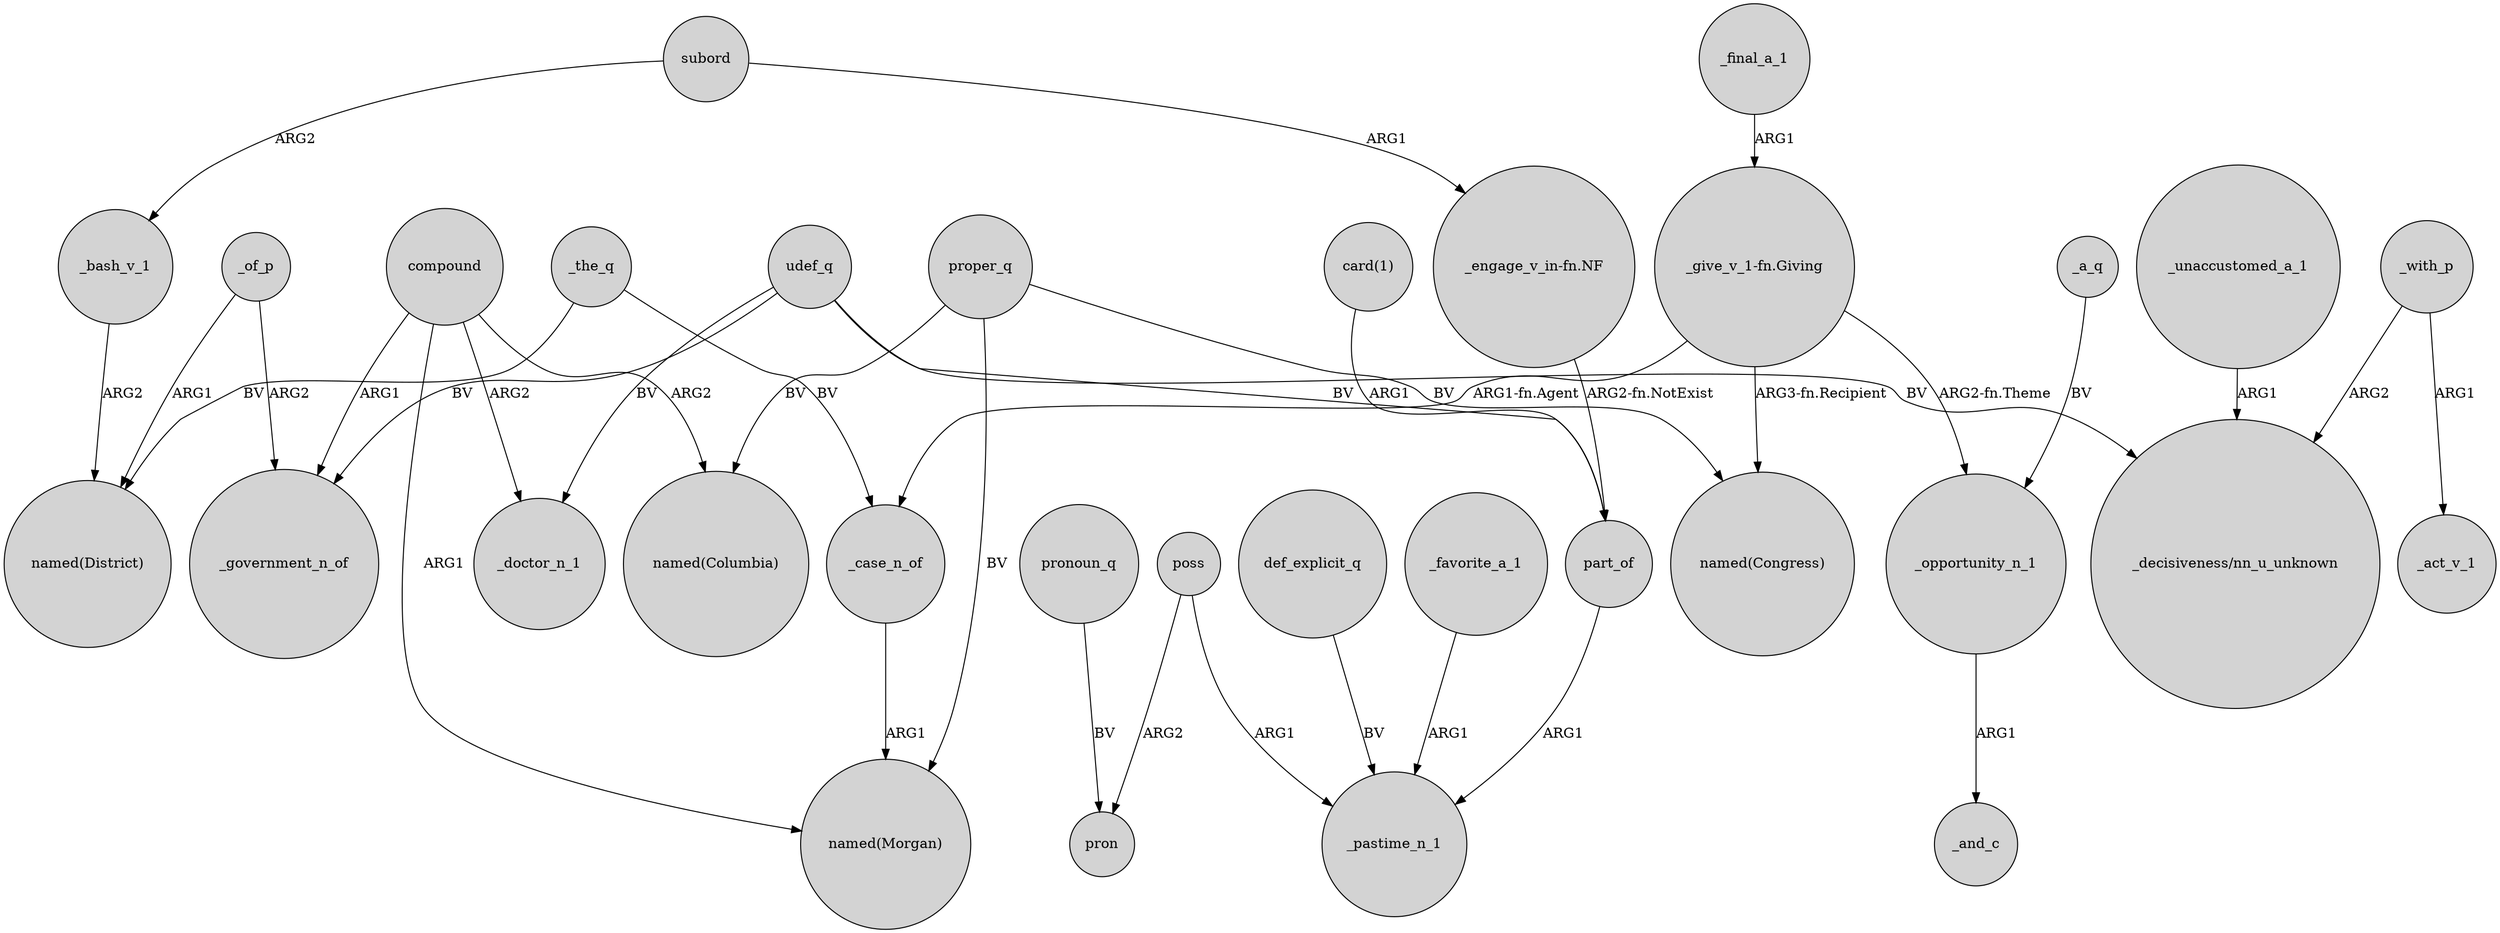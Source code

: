 digraph {
	node [shape=circle style=filled]
	_of_p -> _government_n_of [label=ARG2]
	_the_q -> "named(District)" [label=BV]
	compound -> _doctor_n_1 [label=ARG2]
	udef_q -> part_of [label=BV]
	poss -> pron [label=ARG2]
	compound -> _government_n_of [label=ARG1]
	udef_q -> _government_n_of [label=BV]
	udef_q -> "_decisiveness/nn_u_unknown" [label=BV]
	_the_q -> _case_n_of [label=BV]
	_bash_v_1 -> "named(District)" [label=ARG2]
	proper_q -> "named(Morgan)" [label=BV]
	_opportunity_n_1 -> _and_c [label=ARG1]
	_with_p -> "_decisiveness/nn_u_unknown" [label=ARG2]
	udef_q -> _doctor_n_1 [label=BV]
	part_of -> _pastime_n_1 [label=ARG1]
	proper_q -> "named(Congress)" [label=BV]
	proper_q -> "named(Columbia)" [label=BV]
	pronoun_q -> pron [label=BV]
	"_give_v_1-fn.Giving" -> "named(Congress)" [label="ARG3-fn.Recipient"]
	"_give_v_1-fn.Giving" -> _opportunity_n_1 [label="ARG2-fn.Theme"]
	compound -> "named(Columbia)" [label=ARG2]
	_of_p -> "named(District)" [label=ARG1]
	_with_p -> _act_v_1 [label=ARG1]
	subord -> "_engage_v_in-fn.NF" [label=ARG1]
	_a_q -> _opportunity_n_1 [label=BV]
	"card(1)" -> part_of [label=ARG1]
	def_explicit_q -> _pastime_n_1 [label=BV]
	_unaccustomed_a_1 -> "_decisiveness/nn_u_unknown" [label=ARG1]
	compound -> "named(Morgan)" [label=ARG1]
	subord -> _bash_v_1 [label=ARG2]
	poss -> _pastime_n_1 [label=ARG1]
	_favorite_a_1 -> _pastime_n_1 [label=ARG1]
	"_give_v_1-fn.Giving" -> _case_n_of [label="ARG1-fn.Agent"]
	_final_a_1 -> "_give_v_1-fn.Giving" [label=ARG1]
	_case_n_of -> "named(Morgan)" [label=ARG1]
	"_engage_v_in-fn.NF" -> part_of [label="ARG2-fn.NotExist"]
}
